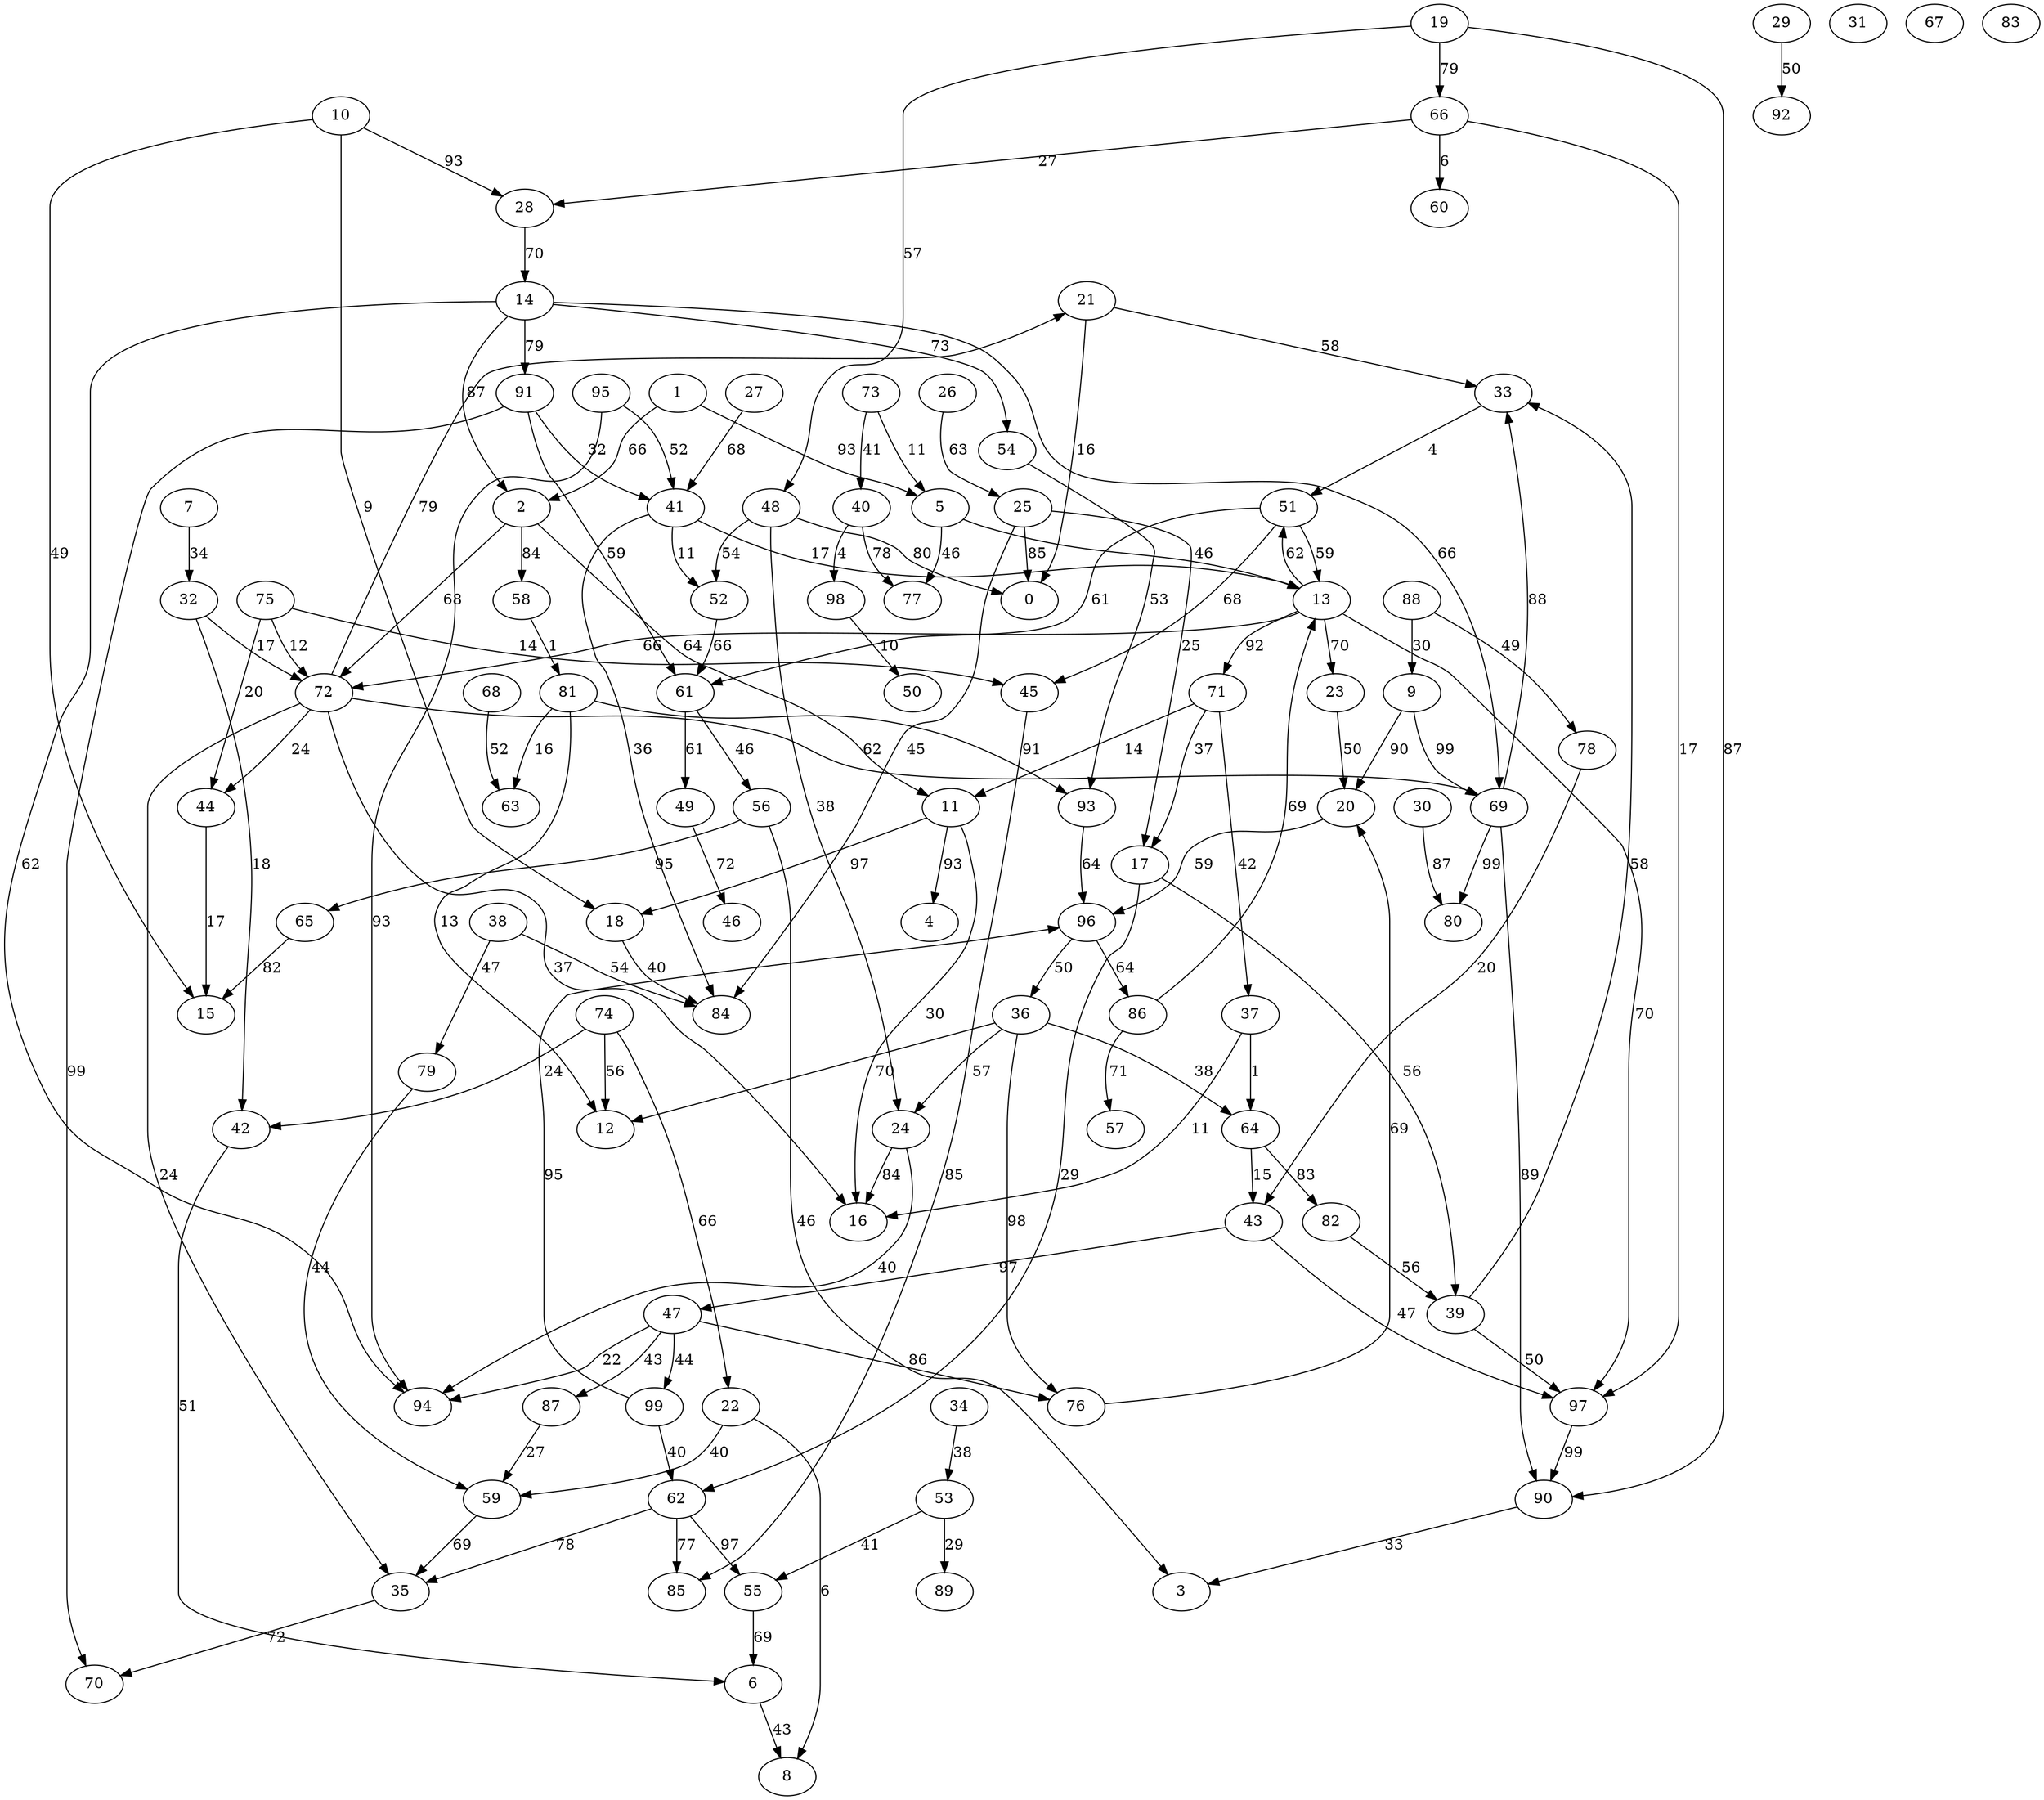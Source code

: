 digraph Erdos_100 {
0;1;2;3;4;5;6;7;8;9;10;11;12;13;14;15;16;17;18;19;20;21;22;23;24;25;26;27;28;29;30;31;32;33;34;35;36;37;38;39;40;41;42;43;44;45;46;47;48;49;50;51;52;53;54;55;56;57;58;59;60;61;62;63;64;65;66;67;68;69;70;71;72;73;74;75;76;77;78;79;80;81;82;83;84;85;86;87;88;89;90;91;92;93;94;95;96;97;98;99;66 -> 28 [label = 27];
2 -> 58 [label = 84];
2 -> 72 [label = 68];
53 -> 55 [label = 41];
38 -> 84 [label = 54];
62 -> 35 [label = 78];
72 -> 69 [label = 62];
47 -> 76 [label = 86];
86 -> 13 [label = 69];
87 -> 59 [label = 27];
48 -> 24 [label = 38];
78 -> 43 [label = 20];
40 -> 98 [label = 4];
47 -> 94 [label = 22];
45 -> 85 [label = 85];
47 -> 87 [label = 43];
22 -> 8 [label = 6];
56 -> 65 [label = 95];
81 -> 63 [label = 16];
55 -> 6 [label = 69];
5 -> 13 [label = 46];
99 -> 96 [label = 95];
47 -> 99 [label = 44];
36 -> 64 [label = 38];
25 -> 0 [label = 85];
61 -> 56 [label = 46];
26 -> 25 [label = 63];
1 -> 5 [label = 93];
93 -> 96 [label = 64];
14 -> 54 [label = 73];
75 -> 44 [label = 20];
13 -> 71 [label = 92];
66 -> 60 [label = 6];
27 -> 41 [label = 68];
82 -> 39 [label = 56];
37 -> 16 [label = 11];
40 -> 77 [label = 78];
39 -> 97 [label = 50];
36 -> 76 [label = 98];
43 -> 97 [label = 47];
88 -> 78 [label = 49];
76 -> 20 [label = 69];
74 -> 42 [label = 24];
81 -> 12 [label = 13];
91 -> 41 [label = 32];
9 -> 20 [label = 90];
11 -> 16 [label = 30];
30 -> 80 [label = 87];
98 -> 50 [label = 10];
72 -> 35 [label = 24];
73 -> 5 [label = 11];
17 -> 62 [label = 29];
58 -> 81 [label = 1];
97 -> 90 [label = 99];
11 -> 18 [label = 97];
96 -> 86 [label = 64];
29 -> 92 [label = 50];
88 -> 9 [label = 30];
10 -> 15 [label = 49];
42 -> 6 [label = 51];
7 -> 32 [label = 34];
71 -> 37 [label = 42];
6 -> 8 [label = 43];
21 -> 33 [label = 58];
9 -> 69 [label = 99];
25 -> 84 [label = 45];
24 -> 16 [label = 84];
86 -> 57 [label = 71];
69 -> 33 [label = 88];
62 -> 55 [label = 97];
71 -> 17 [label = 37];
14 -> 69 [label = 66];
96 -> 36 [label = 50];
59 -> 35 [label = 69];
43 -> 47 [label = 97];
69 -> 90 [label = 89];
41 -> 84 [label = 36];
39 -> 33 [label = 58];
61 -> 49 [label = 61];
90 -> 3 [label = 33];
34 -> 53 [label = 38];
44 -> 15 [label = 17];
14 -> 91 [label = 79];
17 -> 39 [label = 56];
37 -> 64 [label = 1];
10 -> 18 [label = 9];
95 -> 94 [label = 93];
48 -> 52 [label = 54];
91 -> 61 [label = 59];
66 -> 97 [label = 17];
52 -> 61 [label = 66];
73 -> 40 [label = 41];
2 -> 11 [label = 64];
79 -> 59 [label = 44];
72 -> 21 [label = 79];
13 -> 97 [label = 70];
56 -> 3 [label = 46];
99 -> 62 [label = 40];
41 -> 13 [label = 17];
13 -> 23 [label = 70];
51 -> 45 [label = 68];
33 -> 51 [label = 4];
32 -> 72 [label = 17];
5 -> 77 [label = 46];
65 -> 15 [label = 82];
19 -> 66 [label = 79];
51 -> 61 [label = 61];
1 -> 2 [label = 66];
14 -> 2 [label = 87];
74 -> 22 [label = 66];
41 -> 52 [label = 11];
18 -> 84 [label = 40];
81 -> 93 [label = 91];
11 -> 4 [label = 93];
20 -> 96 [label = 59];
22 -> 59 [label = 40];
38 -> 79 [label = 47];
25 -> 17 [label = 25];
75 -> 72 [label = 12];
74 -> 12 [label = 56];
35 -> 70 [label = 72];
75 -> 45 [label = 14];
62 -> 85 [label = 77];
19 -> 48 [label = 57];
21 -> 0 [label = 16];
71 -> 11 [label = 14];
64 -> 43 [label = 15];
23 -> 20 [label = 50];
51 -> 13 [label = 59];
32 -> 42 [label = 18];
28 -> 14 [label = 70];
49 -> 46 [label = 72];
13 -> 72 [label = 66];
54 -> 93 [label = 53];
72 -> 16 [label = 37];
91 -> 70 [label = 99];
68 -> 63 [label = 52];
72 -> 44 [label = 24];
13 -> 51 [label = 62];
53 -> 89 [label = 29];
48 -> 0 [label = 80];
95 -> 41 [label = 52];
14 -> 94 [label = 62];
69 -> 80 [label = 99];
36 -> 24 [label = 57];
36 -> 12 [label = 70];
19 -> 90 [label = 87];
64 -> 82 [label = 83];
24 -> 94 [label = 40];
10 -> 28 [label = 93];
}
